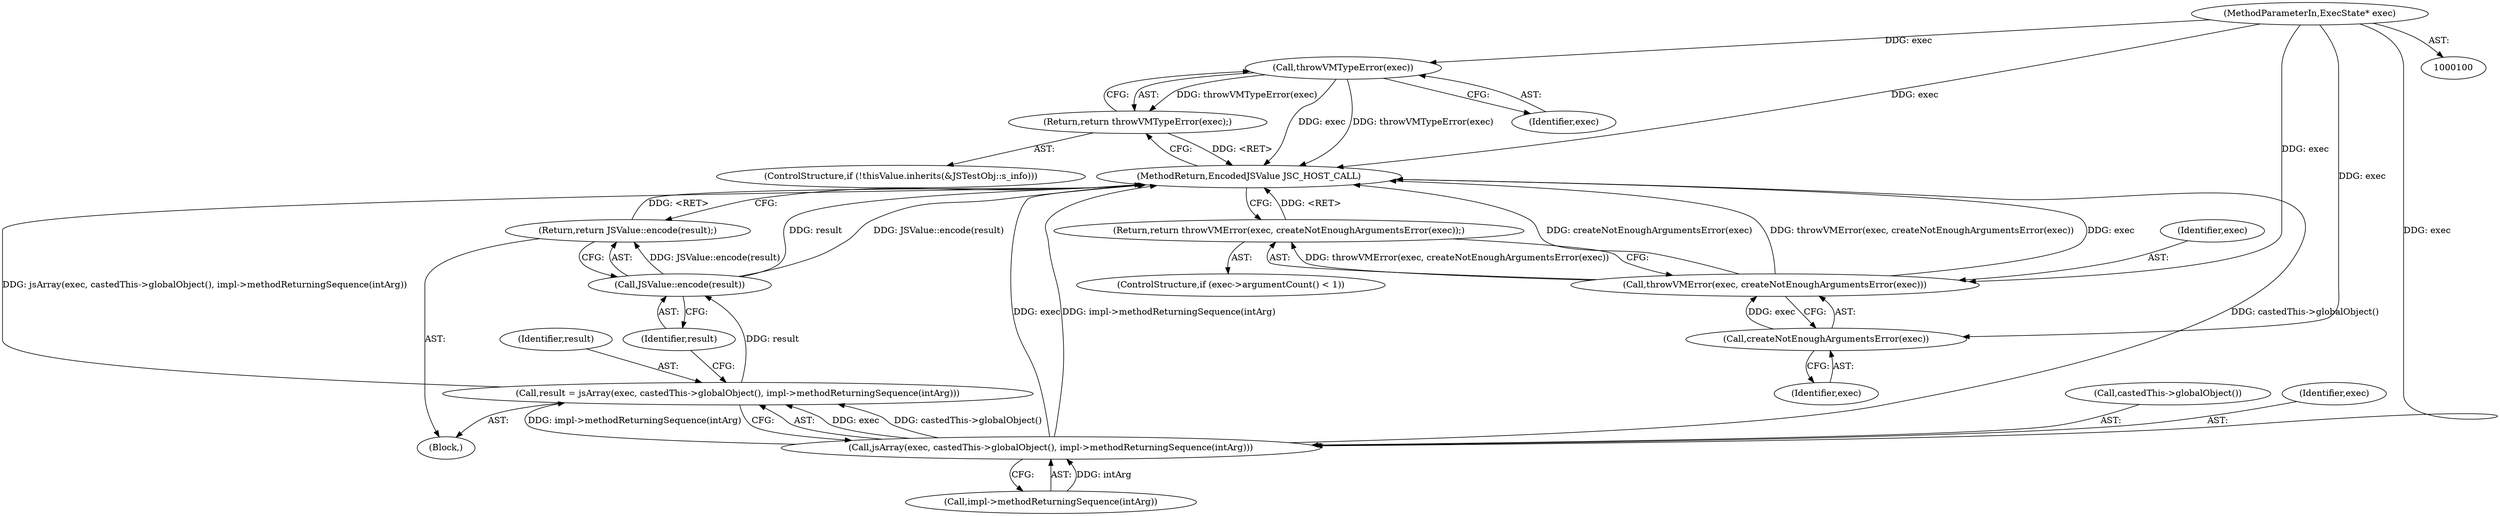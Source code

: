 digraph "0_Chrome_b944f670bb7a8a919daac497a4ea0536c954c201_32@pointer" {
"1000101" [label="(MethodParameterIn,ExecState* exec)"];
"1000113" [label="(Call,throwVMTypeError(exec))"];
"1000112" [label="(Return,return throwVMTypeError(exec);)"];
"1000132" [label="(Call,throwVMError(exec, createNotEnoughArgumentsError(exec)))"];
"1000131" [label="(Return,return throwVMError(exec, createNotEnoughArgumentsError(exec));)"];
"1000134" [label="(Call,createNotEnoughArgumentsError(exec))"];
"1000145" [label="(Call,jsArray(exec, castedThis->globalObject(), impl->methodReturningSequence(intArg)))"];
"1000143" [label="(Call,result = jsArray(exec, castedThis->globalObject(), impl->methodReturningSequence(intArg)))"];
"1000151" [label="(Call,JSValue::encode(result))"];
"1000150" [label="(Return,return JSValue::encode(result);)"];
"1000150" [label="(Return,return JSValue::encode(result);)"];
"1000102" [label="(Block,)"];
"1000151" [label="(Call,JSValue::encode(result))"];
"1000147" [label="(Call,castedThis->globalObject())"];
"1000153" [label="(MethodReturn,EncodedJSValue JSC_HOST_CALL)"];
"1000146" [label="(Identifier,exec)"];
"1000101" [label="(MethodParameterIn,ExecState* exec)"];
"1000127" [label="(ControlStructure,if (exec->argumentCount() < 1))"];
"1000152" [label="(Identifier,result)"];
"1000112" [label="(Return,return throwVMTypeError(exec);)"];
"1000114" [label="(Identifier,exec)"];
"1000107" [label="(ControlStructure,if (!thisValue.inherits(&JSTestObj::s_info)))"];
"1000143" [label="(Call,result = jsArray(exec, castedThis->globalObject(), impl->methodReturningSequence(intArg)))"];
"1000131" [label="(Return,return throwVMError(exec, createNotEnoughArgumentsError(exec));)"];
"1000132" [label="(Call,throwVMError(exec, createNotEnoughArgumentsError(exec)))"];
"1000148" [label="(Call,impl->methodReturningSequence(intArg))"];
"1000133" [label="(Identifier,exec)"];
"1000113" [label="(Call,throwVMTypeError(exec))"];
"1000134" [label="(Call,createNotEnoughArgumentsError(exec))"];
"1000145" [label="(Call,jsArray(exec, castedThis->globalObject(), impl->methodReturningSequence(intArg)))"];
"1000135" [label="(Identifier,exec)"];
"1000144" [label="(Identifier,result)"];
"1000101" -> "1000100"  [label="AST: "];
"1000101" -> "1000153"  [label="DDG: exec"];
"1000101" -> "1000113"  [label="DDG: exec"];
"1000101" -> "1000132"  [label="DDG: exec"];
"1000101" -> "1000134"  [label="DDG: exec"];
"1000101" -> "1000145"  [label="DDG: exec"];
"1000113" -> "1000112"  [label="AST: "];
"1000113" -> "1000114"  [label="CFG: "];
"1000114" -> "1000113"  [label="AST: "];
"1000112" -> "1000113"  [label="CFG: "];
"1000113" -> "1000153"  [label="DDG: exec"];
"1000113" -> "1000153"  [label="DDG: throwVMTypeError(exec)"];
"1000113" -> "1000112"  [label="DDG: throwVMTypeError(exec)"];
"1000112" -> "1000107"  [label="AST: "];
"1000153" -> "1000112"  [label="CFG: "];
"1000112" -> "1000153"  [label="DDG: <RET>"];
"1000132" -> "1000131"  [label="AST: "];
"1000132" -> "1000134"  [label="CFG: "];
"1000133" -> "1000132"  [label="AST: "];
"1000134" -> "1000132"  [label="AST: "];
"1000131" -> "1000132"  [label="CFG: "];
"1000132" -> "1000153"  [label="DDG: exec"];
"1000132" -> "1000153"  [label="DDG: throwVMError(exec, createNotEnoughArgumentsError(exec))"];
"1000132" -> "1000153"  [label="DDG: createNotEnoughArgumentsError(exec)"];
"1000132" -> "1000131"  [label="DDG: throwVMError(exec, createNotEnoughArgumentsError(exec))"];
"1000134" -> "1000132"  [label="DDG: exec"];
"1000131" -> "1000127"  [label="AST: "];
"1000153" -> "1000131"  [label="CFG: "];
"1000131" -> "1000153"  [label="DDG: <RET>"];
"1000134" -> "1000135"  [label="CFG: "];
"1000135" -> "1000134"  [label="AST: "];
"1000145" -> "1000143"  [label="AST: "];
"1000145" -> "1000148"  [label="CFG: "];
"1000146" -> "1000145"  [label="AST: "];
"1000147" -> "1000145"  [label="AST: "];
"1000148" -> "1000145"  [label="AST: "];
"1000143" -> "1000145"  [label="CFG: "];
"1000145" -> "1000153"  [label="DDG: exec"];
"1000145" -> "1000153"  [label="DDG: impl->methodReturningSequence(intArg)"];
"1000145" -> "1000153"  [label="DDG: castedThis->globalObject()"];
"1000145" -> "1000143"  [label="DDG: exec"];
"1000145" -> "1000143"  [label="DDG: castedThis->globalObject()"];
"1000145" -> "1000143"  [label="DDG: impl->methodReturningSequence(intArg)"];
"1000148" -> "1000145"  [label="DDG: intArg"];
"1000143" -> "1000102"  [label="AST: "];
"1000144" -> "1000143"  [label="AST: "];
"1000152" -> "1000143"  [label="CFG: "];
"1000143" -> "1000153"  [label="DDG: jsArray(exec, castedThis->globalObject(), impl->methodReturningSequence(intArg))"];
"1000143" -> "1000151"  [label="DDG: result"];
"1000151" -> "1000150"  [label="AST: "];
"1000151" -> "1000152"  [label="CFG: "];
"1000152" -> "1000151"  [label="AST: "];
"1000150" -> "1000151"  [label="CFG: "];
"1000151" -> "1000153"  [label="DDG: JSValue::encode(result)"];
"1000151" -> "1000153"  [label="DDG: result"];
"1000151" -> "1000150"  [label="DDG: JSValue::encode(result)"];
"1000150" -> "1000102"  [label="AST: "];
"1000153" -> "1000150"  [label="CFG: "];
"1000150" -> "1000153"  [label="DDG: <RET>"];
}

